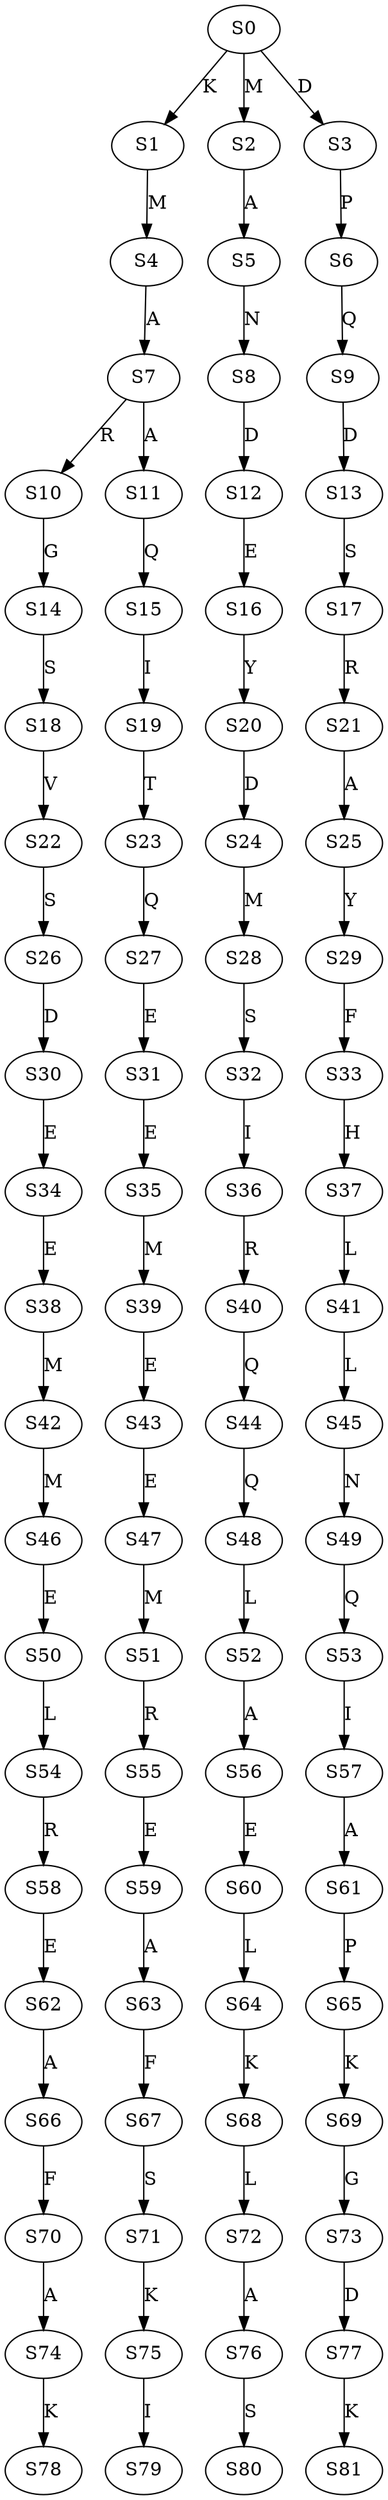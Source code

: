 strict digraph  {
	S0 -> S1 [ label = K ];
	S0 -> S2 [ label = M ];
	S0 -> S3 [ label = D ];
	S1 -> S4 [ label = M ];
	S2 -> S5 [ label = A ];
	S3 -> S6 [ label = P ];
	S4 -> S7 [ label = A ];
	S5 -> S8 [ label = N ];
	S6 -> S9 [ label = Q ];
	S7 -> S10 [ label = R ];
	S7 -> S11 [ label = A ];
	S8 -> S12 [ label = D ];
	S9 -> S13 [ label = D ];
	S10 -> S14 [ label = G ];
	S11 -> S15 [ label = Q ];
	S12 -> S16 [ label = E ];
	S13 -> S17 [ label = S ];
	S14 -> S18 [ label = S ];
	S15 -> S19 [ label = I ];
	S16 -> S20 [ label = Y ];
	S17 -> S21 [ label = R ];
	S18 -> S22 [ label = V ];
	S19 -> S23 [ label = T ];
	S20 -> S24 [ label = D ];
	S21 -> S25 [ label = A ];
	S22 -> S26 [ label = S ];
	S23 -> S27 [ label = Q ];
	S24 -> S28 [ label = M ];
	S25 -> S29 [ label = Y ];
	S26 -> S30 [ label = D ];
	S27 -> S31 [ label = E ];
	S28 -> S32 [ label = S ];
	S29 -> S33 [ label = F ];
	S30 -> S34 [ label = E ];
	S31 -> S35 [ label = E ];
	S32 -> S36 [ label = I ];
	S33 -> S37 [ label = H ];
	S34 -> S38 [ label = E ];
	S35 -> S39 [ label = M ];
	S36 -> S40 [ label = R ];
	S37 -> S41 [ label = L ];
	S38 -> S42 [ label = M ];
	S39 -> S43 [ label = E ];
	S40 -> S44 [ label = Q ];
	S41 -> S45 [ label = L ];
	S42 -> S46 [ label = M ];
	S43 -> S47 [ label = E ];
	S44 -> S48 [ label = Q ];
	S45 -> S49 [ label = N ];
	S46 -> S50 [ label = E ];
	S47 -> S51 [ label = M ];
	S48 -> S52 [ label = L ];
	S49 -> S53 [ label = Q ];
	S50 -> S54 [ label = L ];
	S51 -> S55 [ label = R ];
	S52 -> S56 [ label = A ];
	S53 -> S57 [ label = I ];
	S54 -> S58 [ label = R ];
	S55 -> S59 [ label = E ];
	S56 -> S60 [ label = E ];
	S57 -> S61 [ label = A ];
	S58 -> S62 [ label = E ];
	S59 -> S63 [ label = A ];
	S60 -> S64 [ label = L ];
	S61 -> S65 [ label = P ];
	S62 -> S66 [ label = A ];
	S63 -> S67 [ label = F ];
	S64 -> S68 [ label = K ];
	S65 -> S69 [ label = K ];
	S66 -> S70 [ label = F ];
	S67 -> S71 [ label = S ];
	S68 -> S72 [ label = L ];
	S69 -> S73 [ label = G ];
	S70 -> S74 [ label = A ];
	S71 -> S75 [ label = K ];
	S72 -> S76 [ label = A ];
	S73 -> S77 [ label = D ];
	S74 -> S78 [ label = K ];
	S75 -> S79 [ label = I ];
	S76 -> S80 [ label = S ];
	S77 -> S81 [ label = K ];
}
